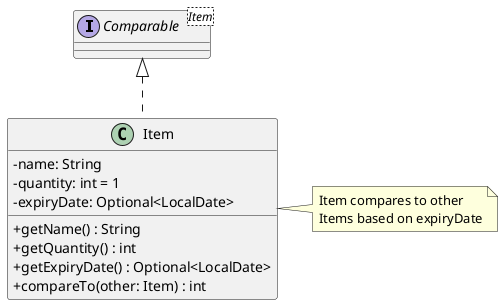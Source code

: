 @startuml

skinparam classAttributeIconSize 0

interface Comparable<Item>
Comparable <|-[dashed]- Item

class Item {
    - name: String
    - quantity: int = 1
    - expiryDate: Optional<LocalDate>

    + getName() : String
    + getQuantity() : int
    + getExpiryDate() : Optional<LocalDate>
    + compareTo(other: Item) : int
}

note right of Item : Item compares to other \nItems based on expiryDate

@enduml
